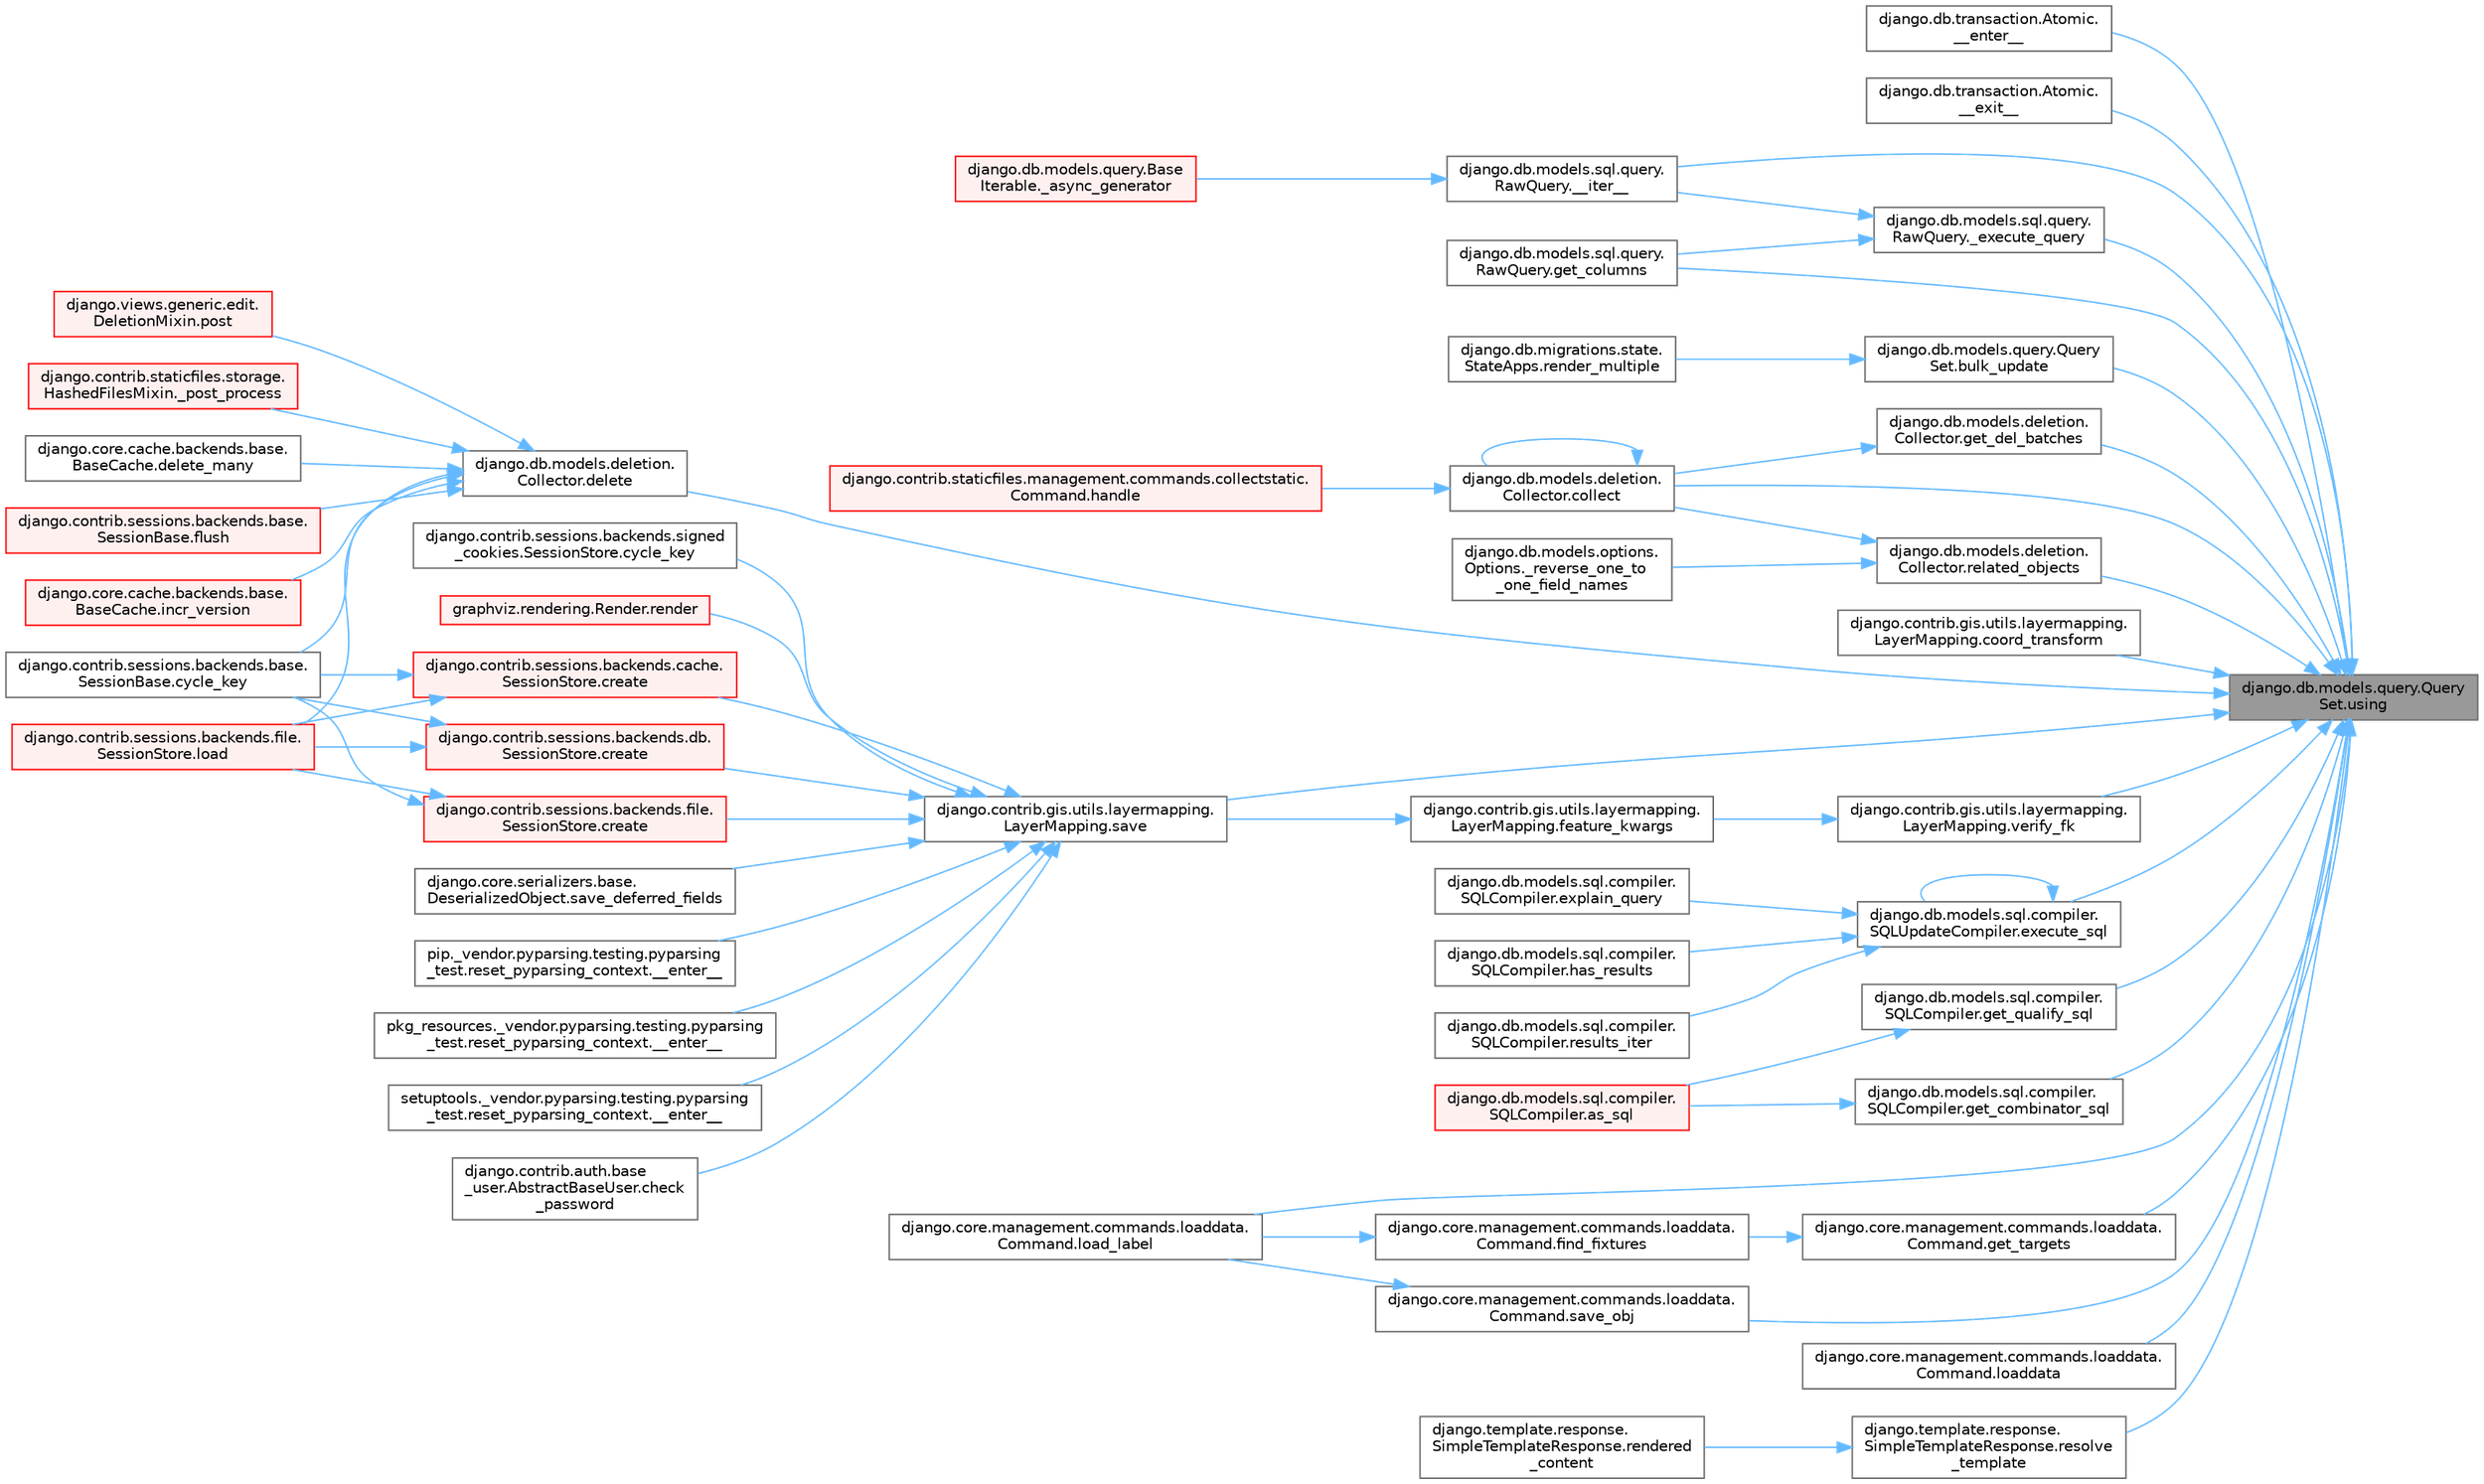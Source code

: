 digraph "django.db.models.query.QuerySet.using"
{
 // LATEX_PDF_SIZE
  bgcolor="transparent";
  edge [fontname=Helvetica,fontsize=10,labelfontname=Helvetica,labelfontsize=10];
  node [fontname=Helvetica,fontsize=10,shape=box,height=0.2,width=0.4];
  rankdir="RL";
  Node1 [id="Node000001",label="django.db.models.query.Query\lSet.using",height=0.2,width=0.4,color="gray40", fillcolor="grey60", style="filled", fontcolor="black",tooltip=" "];
  Node1 -> Node2 [id="edge1_Node000001_Node000002",dir="back",color="steelblue1",style="solid",tooltip=" "];
  Node2 [id="Node000002",label="django.db.transaction.Atomic.\l__enter__",height=0.2,width=0.4,color="grey40", fillcolor="white", style="filled",URL="$classdjango_1_1db_1_1transaction_1_1_atomic.html#ad19b841c87b4bff436a8f622adee1882",tooltip=" "];
  Node1 -> Node3 [id="edge2_Node000001_Node000003",dir="back",color="steelblue1",style="solid",tooltip=" "];
  Node3 [id="Node000003",label="django.db.transaction.Atomic.\l__exit__",height=0.2,width=0.4,color="grey40", fillcolor="white", style="filled",URL="$classdjango_1_1db_1_1transaction_1_1_atomic.html#a20a8651ff8b8eb8555f3066c32af902a",tooltip=" "];
  Node1 -> Node4 [id="edge3_Node000001_Node000004",dir="back",color="steelblue1",style="solid",tooltip=" "];
  Node4 [id="Node000004",label="django.db.models.sql.query.\lRawQuery.__iter__",height=0.2,width=0.4,color="grey40", fillcolor="white", style="filled",URL="$classdjango_1_1db_1_1models_1_1sql_1_1query_1_1_raw_query.html#a462cd26f19cff8bad6e425d53bf55115",tooltip=" "];
  Node4 -> Node5 [id="edge4_Node000004_Node000005",dir="back",color="steelblue1",style="solid",tooltip=" "];
  Node5 [id="Node000005",label="django.db.models.query.Base\lIterable._async_generator",height=0.2,width=0.4,color="red", fillcolor="#FFF0F0", style="filled",URL="$classdjango_1_1db_1_1models_1_1query_1_1_base_iterable.html#a3ecc2267976bc6628d1fe84d78355144",tooltip=" "];
  Node1 -> Node7 [id="edge5_Node000001_Node000007",dir="back",color="steelblue1",style="solid",tooltip=" "];
  Node7 [id="Node000007",label="django.db.models.sql.query.\lRawQuery._execute_query",height=0.2,width=0.4,color="grey40", fillcolor="white", style="filled",URL="$classdjango_1_1db_1_1models_1_1sql_1_1query_1_1_raw_query.html#a652e32a56b6cf3336d8b39eb3dc98af7",tooltip=" "];
  Node7 -> Node4 [id="edge6_Node000007_Node000004",dir="back",color="steelblue1",style="solid",tooltip=" "];
  Node7 -> Node8 [id="edge7_Node000007_Node000008",dir="back",color="steelblue1",style="solid",tooltip=" "];
  Node8 [id="Node000008",label="django.db.models.sql.query.\lRawQuery.get_columns",height=0.2,width=0.4,color="grey40", fillcolor="white", style="filled",URL="$classdjango_1_1db_1_1models_1_1sql_1_1query_1_1_raw_query.html#a97dcaae3122b66d4509ccc82dcd4fa36",tooltip=" "];
  Node1 -> Node9 [id="edge8_Node000001_Node000009",dir="back",color="steelblue1",style="solid",tooltip=" "];
  Node9 [id="Node000009",label="django.db.models.query.Query\lSet.bulk_update",height=0.2,width=0.4,color="grey40", fillcolor="white", style="filled",URL="$classdjango_1_1db_1_1models_1_1query_1_1_query_set.html#a9d4d2c78c9b7825c15ec25b5c23d8f69",tooltip=" "];
  Node9 -> Node10 [id="edge9_Node000009_Node000010",dir="back",color="steelblue1",style="solid",tooltip=" "];
  Node10 [id="Node000010",label="django.db.migrations.state.\lStateApps.render_multiple",height=0.2,width=0.4,color="grey40", fillcolor="white", style="filled",URL="$classdjango_1_1db_1_1migrations_1_1state_1_1_state_apps.html#abcab12794ffd28029ac0e530e5376d8a",tooltip=" "];
  Node1 -> Node11 [id="edge10_Node000001_Node000011",dir="back",color="steelblue1",style="solid",tooltip=" "];
  Node11 [id="Node000011",label="django.db.models.deletion.\lCollector.collect",height=0.2,width=0.4,color="grey40", fillcolor="white", style="filled",URL="$classdjango_1_1db_1_1models_1_1deletion_1_1_collector.html#ae6d2a061dcb129755a51ced6ab45edad",tooltip=" "];
  Node11 -> Node11 [id="edge11_Node000011_Node000011",dir="back",color="steelblue1",style="solid",tooltip=" "];
  Node11 -> Node12 [id="edge12_Node000011_Node000012",dir="back",color="steelblue1",style="solid",tooltip=" "];
  Node12 [id="Node000012",label="django.contrib.staticfiles.management.commands.collectstatic.\lCommand.handle",height=0.2,width=0.4,color="red", fillcolor="#FFF0F0", style="filled",URL="$classdjango_1_1contrib_1_1staticfiles_1_1management_1_1commands_1_1collectstatic_1_1_command.html#a77042fe151f5e5c26990bdd187c9f21e",tooltip=" "];
  Node1 -> Node3181 [id="edge13_Node000001_Node003181",dir="back",color="steelblue1",style="solid",tooltip=" "];
  Node3181 [id="Node003181",label="django.contrib.gis.utils.layermapping.\lLayerMapping.coord_transform",height=0.2,width=0.4,color="grey40", fillcolor="white", style="filled",URL="$classdjango_1_1contrib_1_1gis_1_1utils_1_1layermapping_1_1_layer_mapping.html#a4e93a815c18affe87d545460ed9ba6cd",tooltip=" "];
  Node1 -> Node2567 [id="edge14_Node000001_Node002567",dir="back",color="steelblue1",style="solid",tooltip=" "];
  Node2567 [id="Node002567",label="django.db.models.deletion.\lCollector.delete",height=0.2,width=0.4,color="grey40", fillcolor="white", style="filled",URL="$classdjango_1_1db_1_1models_1_1deletion_1_1_collector.html#aabaf91f3931f344113179c2f8f94686b",tooltip=" "];
  Node2567 -> Node109 [id="edge15_Node002567_Node000109",dir="back",color="steelblue1",style="solid",tooltip=" "];
  Node109 [id="Node000109",label="django.contrib.staticfiles.storage.\lHashedFilesMixin._post_process",height=0.2,width=0.4,color="red", fillcolor="#FFF0F0", style="filled",URL="$classdjango_1_1contrib_1_1staticfiles_1_1storage_1_1_hashed_files_mixin.html#aa0c820223a4e686edd5d2c333d5a9336",tooltip=" "];
  Node2567 -> Node111 [id="edge16_Node002567_Node000111",dir="back",color="steelblue1",style="solid",tooltip=" "];
  Node111 [id="Node000111",label="django.contrib.sessions.backends.base.\lSessionBase.cycle_key",height=0.2,width=0.4,color="grey40", fillcolor="white", style="filled",URL="$classdjango_1_1contrib_1_1sessions_1_1backends_1_1base_1_1_session_base.html#a6955e9bebe4e5b7d463bccfcf9181016",tooltip=" "];
  Node2567 -> Node112 [id="edge17_Node002567_Node000112",dir="back",color="steelblue1",style="solid",tooltip=" "];
  Node112 [id="Node000112",label="django.core.cache.backends.base.\lBaseCache.delete_many",height=0.2,width=0.4,color="grey40", fillcolor="white", style="filled",URL="$classdjango_1_1core_1_1cache_1_1backends_1_1base_1_1_base_cache.html#a560226c6c5f05daec8c96ade18aa752b",tooltip=" "];
  Node2567 -> Node113 [id="edge18_Node002567_Node000113",dir="back",color="steelblue1",style="solid",tooltip=" "];
  Node113 [id="Node000113",label="django.contrib.sessions.backends.base.\lSessionBase.flush",height=0.2,width=0.4,color="red", fillcolor="#FFF0F0", style="filled",URL="$classdjango_1_1contrib_1_1sessions_1_1backends_1_1base_1_1_session_base.html#a915ab38003d5f0be1ce9f849583910bb",tooltip=" "];
  Node2567 -> Node319 [id="edge19_Node002567_Node000319",dir="back",color="steelblue1",style="solid",tooltip=" "];
  Node319 [id="Node000319",label="django.core.cache.backends.base.\lBaseCache.incr_version",height=0.2,width=0.4,color="red", fillcolor="#FFF0F0", style="filled",URL="$classdjango_1_1core_1_1cache_1_1backends_1_1base_1_1_base_cache.html#a3ac7d74ffcfca67e2afee86ecf858b34",tooltip=" "];
  Node2567 -> Node315 [id="edge20_Node002567_Node000315",dir="back",color="steelblue1",style="solid",tooltip=" "];
  Node315 [id="Node000315",label="django.contrib.sessions.backends.file.\lSessionStore.load",height=0.2,width=0.4,color="red", fillcolor="#FFF0F0", style="filled",URL="$classdjango_1_1contrib_1_1sessions_1_1backends_1_1file_1_1_session_store.html#a408fa63512306fbaa7bbb62742f0295f",tooltip=" "];
  Node2567 -> Node321 [id="edge21_Node002567_Node000321",dir="back",color="steelblue1",style="solid",tooltip=" "];
  Node321 [id="Node000321",label="django.views.generic.edit.\lDeletionMixin.post",height=0.2,width=0.4,color="red", fillcolor="#FFF0F0", style="filled",URL="$classdjango_1_1views_1_1generic_1_1edit_1_1_deletion_mixin.html#a93358facc5cc6e84423e8471745b2a68",tooltip=" "];
  Node1 -> Node3182 [id="edge22_Node000001_Node003182",dir="back",color="steelblue1",style="solid",tooltip=" "];
  Node3182 [id="Node003182",label="django.db.models.sql.compiler.\lSQLUpdateCompiler.execute_sql",height=0.2,width=0.4,color="grey40", fillcolor="white", style="filled",URL="$classdjango_1_1db_1_1models_1_1sql_1_1compiler_1_1_s_q_l_update_compiler.html#a84724c5297d03c262688a039f6b41b63",tooltip=" "];
  Node3182 -> Node3182 [id="edge23_Node003182_Node003182",dir="back",color="steelblue1",style="solid",tooltip=" "];
  Node3182 -> Node509 [id="edge24_Node003182_Node000509",dir="back",color="steelblue1",style="solid",tooltip=" "];
  Node509 [id="Node000509",label="django.db.models.sql.compiler.\lSQLCompiler.explain_query",height=0.2,width=0.4,color="grey40", fillcolor="white", style="filled",URL="$classdjango_1_1db_1_1models_1_1sql_1_1compiler_1_1_s_q_l_compiler.html#ae37702aee3a2c220b0d45022bece3120",tooltip=" "];
  Node3182 -> Node510 [id="edge25_Node003182_Node000510",dir="back",color="steelblue1",style="solid",tooltip=" "];
  Node510 [id="Node000510",label="django.db.models.sql.compiler.\lSQLCompiler.has_results",height=0.2,width=0.4,color="grey40", fillcolor="white", style="filled",URL="$classdjango_1_1db_1_1models_1_1sql_1_1compiler_1_1_s_q_l_compiler.html#a730571b9b54a4d28aed6af579018b5d4",tooltip=" "];
  Node3182 -> Node511 [id="edge26_Node003182_Node000511",dir="back",color="steelblue1",style="solid",tooltip=" "];
  Node511 [id="Node000511",label="django.db.models.sql.compiler.\lSQLCompiler.results_iter",height=0.2,width=0.4,color="grey40", fillcolor="white", style="filled",URL="$classdjango_1_1db_1_1models_1_1sql_1_1compiler_1_1_s_q_l_compiler.html#ae75172de9cb1885c3c8e9842460ee1a6",tooltip=" "];
  Node1 -> Node8 [id="edge27_Node000001_Node000008",dir="back",color="steelblue1",style="solid",tooltip=" "];
  Node1 -> Node3183 [id="edge28_Node000001_Node003183",dir="back",color="steelblue1",style="solid",tooltip=" "];
  Node3183 [id="Node003183",label="django.db.models.sql.compiler.\lSQLCompiler.get_combinator_sql",height=0.2,width=0.4,color="grey40", fillcolor="white", style="filled",URL="$classdjango_1_1db_1_1models_1_1sql_1_1compiler_1_1_s_q_l_compiler.html#a2f2bb7c08e1627240b5f2e46ab5623d2",tooltip=" "];
  Node3183 -> Node2190 [id="edge29_Node003183_Node002190",dir="back",color="steelblue1",style="solid",tooltip=" "];
  Node2190 [id="Node002190",label="django.db.models.sql.compiler.\lSQLCompiler.as_sql",height=0.2,width=0.4,color="red", fillcolor="#FFF0F0", style="filled",URL="$classdjango_1_1db_1_1models_1_1sql_1_1compiler_1_1_s_q_l_compiler.html#a3918d4acd4c4e25eaf039479facdc7db",tooltip=" "];
  Node1 -> Node3184 [id="edge30_Node000001_Node003184",dir="back",color="steelblue1",style="solid",tooltip=" "];
  Node3184 [id="Node003184",label="django.db.models.deletion.\lCollector.get_del_batches",height=0.2,width=0.4,color="grey40", fillcolor="white", style="filled",URL="$classdjango_1_1db_1_1models_1_1deletion_1_1_collector.html#ac6166e73ca2a20fe76e48db3aa8bfbad",tooltip=" "];
  Node3184 -> Node11 [id="edge31_Node003184_Node000011",dir="back",color="steelblue1",style="solid",tooltip=" "];
  Node1 -> Node2200 [id="edge32_Node000001_Node002200",dir="back",color="steelblue1",style="solid",tooltip=" "];
  Node2200 [id="Node002200",label="django.db.models.sql.compiler.\lSQLCompiler.get_qualify_sql",height=0.2,width=0.4,color="grey40", fillcolor="white", style="filled",URL="$classdjango_1_1db_1_1models_1_1sql_1_1compiler_1_1_s_q_l_compiler.html#afdb00329e7a13cfc55825ceb0302bb93",tooltip=" "];
  Node2200 -> Node2190 [id="edge33_Node002200_Node002190",dir="back",color="steelblue1",style="solid",tooltip=" "];
  Node1 -> Node3185 [id="edge34_Node000001_Node003185",dir="back",color="steelblue1",style="solid",tooltip=" "];
  Node3185 [id="Node003185",label="django.core.management.commands.loaddata.\lCommand.get_targets",height=0.2,width=0.4,color="grey40", fillcolor="white", style="filled",URL="$classdjango_1_1core_1_1management_1_1commands_1_1loaddata_1_1_command.html#a79defb81adc24bd940c1146c5b4daea4",tooltip=" "];
  Node3185 -> Node558 [id="edge35_Node003185_Node000558",dir="back",color="steelblue1",style="solid",tooltip=" "];
  Node558 [id="Node000558",label="django.core.management.commands.loaddata.\lCommand.find_fixtures",height=0.2,width=0.4,color="grey40", fillcolor="white", style="filled",URL="$classdjango_1_1core_1_1management_1_1commands_1_1loaddata_1_1_command.html#ae13127621bcc44cf1fdc0029ed204022",tooltip=" "];
  Node558 -> Node559 [id="edge36_Node000558_Node000559",dir="back",color="steelblue1",style="solid",tooltip=" "];
  Node559 [id="Node000559",label="django.core.management.commands.loaddata.\lCommand.load_label",height=0.2,width=0.4,color="grey40", fillcolor="white", style="filled",URL="$classdjango_1_1core_1_1management_1_1commands_1_1loaddata_1_1_command.html#a94197296f84aacd90df47924a21709f7",tooltip=" "];
  Node1 -> Node559 [id="edge37_Node000001_Node000559",dir="back",color="steelblue1",style="solid",tooltip=" "];
  Node1 -> Node3186 [id="edge38_Node000001_Node003186",dir="back",color="steelblue1",style="solid",tooltip=" "];
  Node3186 [id="Node003186",label="django.core.management.commands.loaddata.\lCommand.loaddata",height=0.2,width=0.4,color="grey40", fillcolor="white", style="filled",URL="$classdjango_1_1core_1_1management_1_1commands_1_1loaddata_1_1_command.html#a20036418a6bc0270cc7db18de2e057a0",tooltip=" "];
  Node1 -> Node3187 [id="edge39_Node000001_Node003187",dir="back",color="steelblue1",style="solid",tooltip=" "];
  Node3187 [id="Node003187",label="django.db.models.deletion.\lCollector.related_objects",height=0.2,width=0.4,color="grey40", fillcolor="white", style="filled",URL="$classdjango_1_1db_1_1models_1_1deletion_1_1_collector.html#af37e07de0acd4667ff4ba5a6e52002ac",tooltip=" "];
  Node3187 -> Node3188 [id="edge40_Node003187_Node003188",dir="back",color="steelblue1",style="solid",tooltip=" "];
  Node3188 [id="Node003188",label="django.db.models.options.\lOptions._reverse_one_to\l_one_field_names",height=0.2,width=0.4,color="grey40", fillcolor="white", style="filled",URL="$classdjango_1_1db_1_1models_1_1options_1_1_options.html#ae773589ac8f452457a2b9d2d85227cf8",tooltip=" "];
  Node3187 -> Node11 [id="edge41_Node003187_Node000011",dir="back",color="steelblue1",style="solid",tooltip=" "];
  Node1 -> Node3189 [id="edge42_Node000001_Node003189",dir="back",color="steelblue1",style="solid",tooltip=" "];
  Node3189 [id="Node003189",label="django.template.response.\lSimpleTemplateResponse.resolve\l_template",height=0.2,width=0.4,color="grey40", fillcolor="white", style="filled",URL="$classdjango_1_1template_1_1response_1_1_simple_template_response.html#a8409c525faffc309b86526581ed739ec",tooltip=" "];
  Node3189 -> Node2667 [id="edge43_Node003189_Node002667",dir="back",color="steelblue1",style="solid",tooltip=" "];
  Node2667 [id="Node002667",label="django.template.response.\lSimpleTemplateResponse.rendered\l_content",height=0.2,width=0.4,color="grey40", fillcolor="white", style="filled",URL="$classdjango_1_1template_1_1response_1_1_simple_template_response.html#a5d236d7cdbadc9b328dd27fb204b8bd1",tooltip=" "];
  Node1 -> Node451 [id="edge44_Node000001_Node000451",dir="back",color="steelblue1",style="solid",tooltip=" "];
  Node451 [id="Node000451",label="django.contrib.gis.utils.layermapping.\lLayerMapping.save",height=0.2,width=0.4,color="grey40", fillcolor="white", style="filled",URL="$classdjango_1_1contrib_1_1gis_1_1utils_1_1layermapping_1_1_layer_mapping.html#a1a9d38ca8cbbb0a16d032c0bd52b671d",tooltip=" "];
  Node451 -> Node229 [id="edge45_Node000451_Node000229",dir="back",color="steelblue1",style="solid",tooltip=" "];
  Node229 [id="Node000229",label="pip._vendor.pyparsing.testing.pyparsing\l_test.reset_pyparsing_context.__enter__",height=0.2,width=0.4,color="grey40", fillcolor="white", style="filled",URL="$classpip_1_1__vendor_1_1pyparsing_1_1testing_1_1pyparsing__test_1_1reset__pyparsing__context.html#a3d39d97a0d95a9b46c987e6dff52b7c0",tooltip=" "];
  Node451 -> Node230 [id="edge46_Node000451_Node000230",dir="back",color="steelblue1",style="solid",tooltip=" "];
  Node230 [id="Node000230",label="pkg_resources._vendor.pyparsing.testing.pyparsing\l_test.reset_pyparsing_context.__enter__",height=0.2,width=0.4,color="grey40", fillcolor="white", style="filled",URL="$classpkg__resources_1_1__vendor_1_1pyparsing_1_1testing_1_1pyparsing__test_1_1reset__pyparsing__context.html#a8d8360c033ccc7296fb9323a07cdeb25",tooltip=" "];
  Node451 -> Node231 [id="edge47_Node000451_Node000231",dir="back",color="steelblue1",style="solid",tooltip=" "];
  Node231 [id="Node000231",label="setuptools._vendor.pyparsing.testing.pyparsing\l_test.reset_pyparsing_context.__enter__",height=0.2,width=0.4,color="grey40", fillcolor="white", style="filled",URL="$classsetuptools_1_1__vendor_1_1pyparsing_1_1testing_1_1pyparsing__test_1_1reset__pyparsing__context.html#a436e2ea8355c86505c8cfdae81714c7c",tooltip=" "];
  Node451 -> Node232 [id="edge48_Node000451_Node000232",dir="back",color="steelblue1",style="solid",tooltip=" "];
  Node232 [id="Node000232",label="django.contrib.auth.base\l_user.AbstractBaseUser.check\l_password",height=0.2,width=0.4,color="grey40", fillcolor="white", style="filled",URL="$classdjango_1_1contrib_1_1auth_1_1base__user_1_1_abstract_base_user.html#aaa9bb7fa5353bc1917dbd7f87b63321a",tooltip=" "];
  Node451 -> Node233 [id="edge49_Node000451_Node000233",dir="back",color="steelblue1",style="solid",tooltip=" "];
  Node233 [id="Node000233",label="django.contrib.sessions.backends.cache.\lSessionStore.create",height=0.2,width=0.4,color="red", fillcolor="#FFF0F0", style="filled",URL="$classdjango_1_1contrib_1_1sessions_1_1backends_1_1cache_1_1_session_store.html#a38c9efbdb5115fd1820ae198b767c39c",tooltip=" "];
  Node233 -> Node111 [id="edge50_Node000233_Node000111",dir="back",color="steelblue1",style="solid",tooltip=" "];
  Node233 -> Node315 [id="edge51_Node000233_Node000315",dir="back",color="steelblue1",style="solid",tooltip=" "];
  Node451 -> Node331 [id="edge52_Node000451_Node000331",dir="back",color="steelblue1",style="solid",tooltip=" "];
  Node331 [id="Node000331",label="django.contrib.sessions.backends.db.\lSessionStore.create",height=0.2,width=0.4,color="red", fillcolor="#FFF0F0", style="filled",URL="$classdjango_1_1contrib_1_1sessions_1_1backends_1_1db_1_1_session_store.html#a4a98c0168c61e75be58e279660aa6ce4",tooltip=" "];
  Node331 -> Node111 [id="edge53_Node000331_Node000111",dir="back",color="steelblue1",style="solid",tooltip=" "];
  Node331 -> Node315 [id="edge54_Node000331_Node000315",dir="back",color="steelblue1",style="solid",tooltip=" "];
  Node451 -> Node452 [id="edge55_Node000451_Node000452",dir="back",color="steelblue1",style="solid",tooltip=" "];
  Node452 [id="Node000452",label="django.contrib.sessions.backends.file.\lSessionStore.create",height=0.2,width=0.4,color="red", fillcolor="#FFF0F0", style="filled",URL="$classdjango_1_1contrib_1_1sessions_1_1backends_1_1file_1_1_session_store.html#a6624db6a37dfff490f837047e0a60dda",tooltip=" "];
  Node452 -> Node111 [id="edge56_Node000452_Node000111",dir="back",color="steelblue1",style="solid",tooltip=" "];
  Node452 -> Node315 [id="edge57_Node000452_Node000315",dir="back",color="steelblue1",style="solid",tooltip=" "];
  Node451 -> Node460 [id="edge58_Node000451_Node000460",dir="back",color="steelblue1",style="solid",tooltip=" "];
  Node460 [id="Node000460",label="django.contrib.sessions.backends.signed\l_cookies.SessionStore.cycle_key",height=0.2,width=0.4,color="grey40", fillcolor="white", style="filled",URL="$classdjango_1_1contrib_1_1sessions_1_1backends_1_1signed__cookies_1_1_session_store.html#abf8e71313b847459c30f19e691c25a93",tooltip=" "];
  Node451 -> Node461 [id="edge59_Node000451_Node000461",dir="back",color="steelblue1",style="solid",tooltip=" "];
  Node461 [id="Node000461",label="graphviz.rendering.Render.render",height=0.2,width=0.4,color="red", fillcolor="#FFF0F0", style="filled",URL="$classgraphviz_1_1rendering_1_1_render.html#a0249d6538d64a6b59b1bed64d4636456",tooltip=" "];
  Node451 -> Node721 [id="edge60_Node000451_Node000721",dir="back",color="steelblue1",style="solid",tooltip=" "];
  Node721 [id="Node000721",label="django.core.serializers.base.\lDeserializedObject.save_deferred_fields",height=0.2,width=0.4,color="grey40", fillcolor="white", style="filled",URL="$classdjango_1_1core_1_1serializers_1_1base_1_1_deserialized_object.html#a2fd4269d14e2f58fda59335c79a582f5",tooltip=" "];
  Node1 -> Node3190 [id="edge61_Node000001_Node003190",dir="back",color="steelblue1",style="solid",tooltip=" "];
  Node3190 [id="Node003190",label="django.core.management.commands.loaddata.\lCommand.save_obj",height=0.2,width=0.4,color="grey40", fillcolor="white", style="filled",URL="$classdjango_1_1core_1_1management_1_1commands_1_1loaddata_1_1_command.html#ad26cf5cf488e06a65e4f72d1814884cf",tooltip=" "];
  Node3190 -> Node559 [id="edge62_Node003190_Node000559",dir="back",color="steelblue1",style="solid",tooltip=" "];
  Node1 -> Node3191 [id="edge63_Node000001_Node003191",dir="back",color="steelblue1",style="solid",tooltip=" "];
  Node3191 [id="Node003191",label="django.contrib.gis.utils.layermapping.\lLayerMapping.verify_fk",height=0.2,width=0.4,color="grey40", fillcolor="white", style="filled",URL="$classdjango_1_1contrib_1_1gis_1_1utils_1_1layermapping_1_1_layer_mapping.html#a66fbc464e67b38ccf9caf47263f634f3",tooltip=" "];
  Node3191 -> Node450 [id="edge64_Node003191_Node000450",dir="back",color="steelblue1",style="solid",tooltip=" "];
  Node450 [id="Node000450",label="django.contrib.gis.utils.layermapping.\lLayerMapping.feature_kwargs",height=0.2,width=0.4,color="grey40", fillcolor="white", style="filled",URL="$classdjango_1_1contrib_1_1gis_1_1utils_1_1layermapping_1_1_layer_mapping.html#a2e4aa507355c0e3b3da72dde9a9284b0",tooltip=" "];
  Node450 -> Node451 [id="edge65_Node000450_Node000451",dir="back",color="steelblue1",style="solid",tooltip=" "];
}
